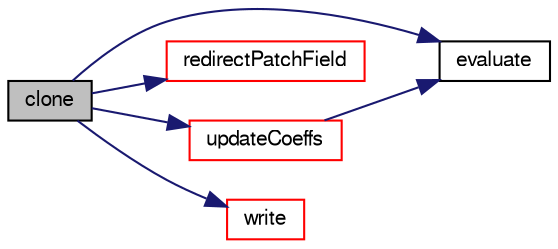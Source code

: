 digraph "clone"
{
  bgcolor="transparent";
  edge [fontname="FreeSans",fontsize="10",labelfontname="FreeSans",labelfontsize="10"];
  node [fontname="FreeSans",fontsize="10",shape=record];
  rankdir="LR";
  Node20 [label="clone",height=0.2,width=0.4,color="black", fillcolor="grey75", style="filled", fontcolor="black"];
  Node20 -> Node21 [color="midnightblue",fontsize="10",style="solid",fontname="FreeSans"];
  Node21 [label="evaluate",height=0.2,width=0.4,color="black",URL="$a22070.html#a3b59c070ab0408e3bbb21927540159f4",tooltip="Evaluate the patch field, sets Updated to false. "];
  Node20 -> Node22 [color="midnightblue",fontsize="10",style="solid",fontname="FreeSans"];
  Node22 [label="redirectPatchField",height=0.2,width=0.4,color="red",URL="$a22070.html#aa2f4e5fad735124043cda4179172a049",tooltip="Get reference to the underlying patch. "];
  Node20 -> Node31 [color="midnightblue",fontsize="10",style="solid",fontname="FreeSans"];
  Node31 [label="updateCoeffs",height=0.2,width=0.4,color="red",URL="$a22070.html#a7e24eafac629d3733181cd942d4c902f",tooltip="Update the coefficients associated with the patch field. "];
  Node31 -> Node21 [color="midnightblue",fontsize="10",style="solid",fontname="FreeSans"];
  Node20 -> Node33 [color="midnightblue",fontsize="10",style="solid",fontname="FreeSans"];
  Node33 [label="write",height=0.2,width=0.4,color="red",URL="$a22070.html#a293fdfec8bdfbd5c3913ab4c9f3454ff",tooltip="Write. "];
}

